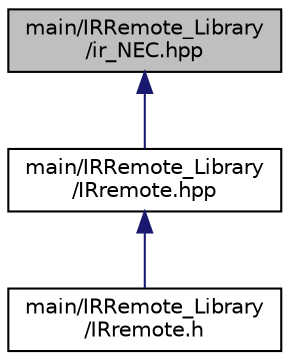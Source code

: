 digraph "main/IRRemote_Library/ir_NEC.hpp"
{
 // LATEX_PDF_SIZE
  edge [fontname="Helvetica",fontsize="10",labelfontname="Helvetica",labelfontsize="10"];
  node [fontname="Helvetica",fontsize="10",shape=record];
  Node1 [label="main/IRRemote_Library\l/ir_NEC.hpp",height=0.2,width=0.4,color="black", fillcolor="grey75", style="filled", fontcolor="black",tooltip=" "];
  Node1 -> Node2 [dir="back",color="midnightblue",fontsize="10",style="solid",fontname="Helvetica"];
  Node2 [label="main/IRRemote_Library\l/IRremote.hpp",height=0.2,width=0.4,color="black", fillcolor="white", style="filled",URL="$_i_rremote_8hpp.html",tooltip="Public API to the library."];
  Node2 -> Node3 [dir="back",color="midnightblue",fontsize="10",style="solid",fontname="Helvetica"];
  Node3 [label="main/IRRemote_Library\l/IRremote.h",height=0.2,width=0.4,color="black", fillcolor="white", style="filled",URL="$_i_rremote_8h.html",tooltip="Stub for backward compatibility."];
}
